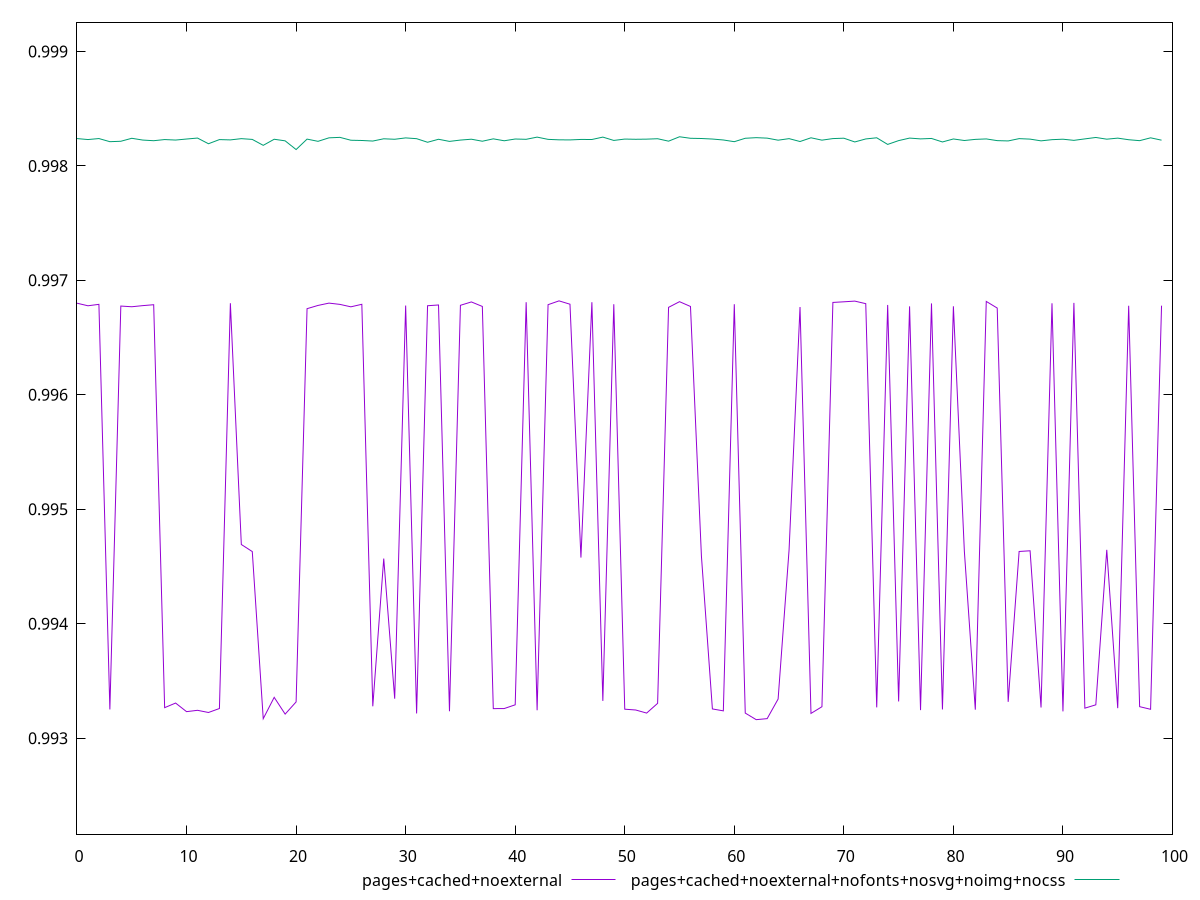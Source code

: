 $_pagesCachedNoexternal <<EOF
0.9968002784107419
0.9967778197027632
0.9967903633302875
0.9932511579289982
0.9967754305667944
0.9967692760849343
0.9967790630916253
0.9967870081916363
0.9932668455604285
0.9933071142679375
0.993232002468166
0.9932437228456088
0.9932246471170825
0.9932594336907407
0.996800385685594
0.9946921961541904
0.9946304834407618
0.9931705404274513
0.9933570815806586
0.9932105465501456
0.9933170000850953
0.9967524382436863
0.9967808426714723
0.9968011091501947
0.9967899423648916
0.996768694414495
0.9967906961841075
0.9932788261878477
0.9945691997069909
0.9933452040263007
0.9967800240640681
0.9932165118470537
0.9967782670886636
0.9967848131219829
0.9932355171492065
0.996781984335248
0.9968113614484981
0.9967720224458656
0.993258394204128
0.9932592683255536
0.9932918598029606
0.9968091890451766
0.9932442779198427
0.9967873310027433
0.9968206806750979
0.9967914704557848
0.9945781157362928
0.9968087243628929
0.993325960688535
0.9967911662533921
0.9932535072753099
0.9932464456498564
0.9932195370746211
0.9933045902386066
0.9967641049898899
0.9968136146628617
0.996771739846402
0.994589768295292
0.9932558245256613
0.9932388746633263
0.9967916579984246
0.9932195973716186
0.9931619917360298
0.9931710113768999
0.9933422386011356
0.9946453645883686
0.9967671582454984
0.9932165237125793
0.9932750760844089
0.9968070520003516
0.9968125451031358
0.9968185948271235
0.9967962251097422
0.9932690415311582
0.9967848921501399
0.9933209456118806
0.9967725209706897
0.9932454461309609
0.9967986598327965
0.9932514672684731
0.9967734868427736
0.9946338224578952
0.9932492159513867
0.99681589852788
0.9967578583446622
0.9933176701795133
0.9946313104014404
0.9946373802993687
0.9932682873080038
0.996799447510433
0.9932341730195955
0.9968029092942965
0.9932624825824863
0.993291718550567
0.9946458197626709
0.993262560317286
0.9967781592614255
0.9932756145723574
0.993252611933197
0.9967787419553369
EOF
$_pagesCachedNoexternalNofontsNosvgNoimgNocss <<EOF
0.9982385309928774
0.9982299966032343
0.9982387309350951
0.9982113615044115
0.9982150258347633
0.9982409792716659
0.9982255135835547
0.9982198479567146
0.9982298973503982
0.9982256071748199
0.9982345692921664
0.9982430019144442
0.998193388027482
0.99822965576874
0.9982269185180788
0.9982378350587382
0.9982312040819625
0.9981794801109015
0.9982325662080326
0.9982187482281989
0.9981426585354668
0.9982338663337449
0.9982144315522246
0.9982450017527195
0.9982490931951766
0.9982239534176914
0.9982218371462003
0.998216908322886
0.998236720544941
0.9982324145762769
0.9982444006060536
0.9982376423125591
0.9982062704513446
0.9982324831033975
0.9982139319147763
0.9982254455812853
0.9982329751268165
0.9982153556000419
0.99823615144059
0.9982193854008075
0.9982347033034876
0.9982321010752653
0.9982512417523415
0.998231591363184
0.9982275753730627
0.9982268118255228
0.9982309312687223
0.9982304096245095
0.9982513935941965
0.9982222413702848
0.9982342160185506
0.9982323467761703
0.9982336069500047
0.9982371883862209
0.9982158740232667
0.9982543546626861
0.9982410417344816
0.998239219448191
0.9982344301743651
0.9982262117712375
0.9982113364922764
0.9982411586661255
0.998246489077163
0.998242367579774
0.9982244589588544
0.9982379674260276
0.9982127801377693
0.9982453917974841
0.9982247478946444
0.9982384132006159
0.9982417969645662
0.9982090879877097
0.99823532154852
0.9982453903476262
0.9981875461707257
0.9982207259006056
0.9982427965369078
0.9982357605549115
0.9982396046607696
0.9982089200913472
0.9982350987372293
0.998221626951225
0.9982315228096467
0.9982354853666372
0.9982205764243508
0.998217901083633
0.9982380277888069
0.9982337271736158
0.9982186184260082
0.9982289980427059
0.9982330604002319
0.9982229961732677
0.9982357889454859
0.9982482382757556
0.9982332768493941
0.9982423791938806
0.9982284474825347
0.9982203089551533
0.9982451286332883
0.9982245774634482
EOF
set key outside below
set terminal pngcairo
set output "report_00004_2020-11-02T20-21-41.718Z/first-cpu-idle/first-cpu-idle_pages+cached+noexternal_pages+cached+noexternal+nofonts+nosvg+noimg+nocss.png"
set yrange [0.9921619917360298:0.9992543546626861]
plot $_pagesCachedNoexternal title "pages+cached+noexternal" with line ,$_pagesCachedNoexternalNofontsNosvgNoimgNocss title "pages+cached+noexternal+nofonts+nosvg+noimg+nocss" with line ,